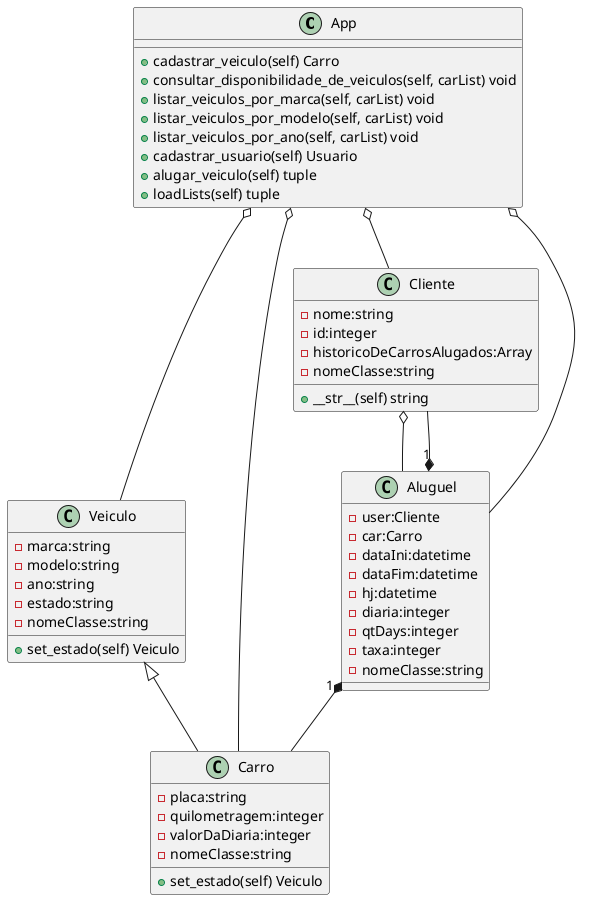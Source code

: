 @startuml diagrama_de_classes
    class App {
        +cadastrar_veiculo(self) Carro
        +consultar_disponibilidade_de_veiculos(self, carList) void
        +listar_veiculos_por_marca(self, carList) void
        +listar_veiculos_por_modelo(self, carList) void
        +listar_veiculos_por_ano(self, carList) void
        +cadastrar_usuario(self) Usuario
        +alugar_veiculo(self) tuple
        +loadLists(self) tuple
    }
    class Veiculo {
        - marca:string 
        - modelo:string
        - ano:string
        - estado:string
        - nomeClasse:string

        +set_estado(self) Veiculo
    }
    class Carro{
        - placa:string 
        - quilometragem:integer
        - valorDaDiaria:integer
        - nomeClasse:string

        +set_estado(self) Veiculo
    }
    class Cliente{
        - nome:string
        - id:integer
        - historicoDeCarrosAlugados:Array
        - nomeClasse:string

        +__str__(self) string
    }
    class Aluguel{
        - user:Cliente
        - car:Carro
        - dataIni:datetime
        - dataFim:datetime
        - hj:datetime
        - diaria:integer
        - qtDays:integer
        - taxa:integer
        - nomeClasse:string
    }
    Veiculo <|-- Carro
    App o-- Veiculo
    App o-- Carro
    App o-- Cliente
    App o-- Aluguel
    Aluguel "1" *-- Carro
    Aluguel "1" *-- Cliente
    Cliente o-- Aluguel
@enduml